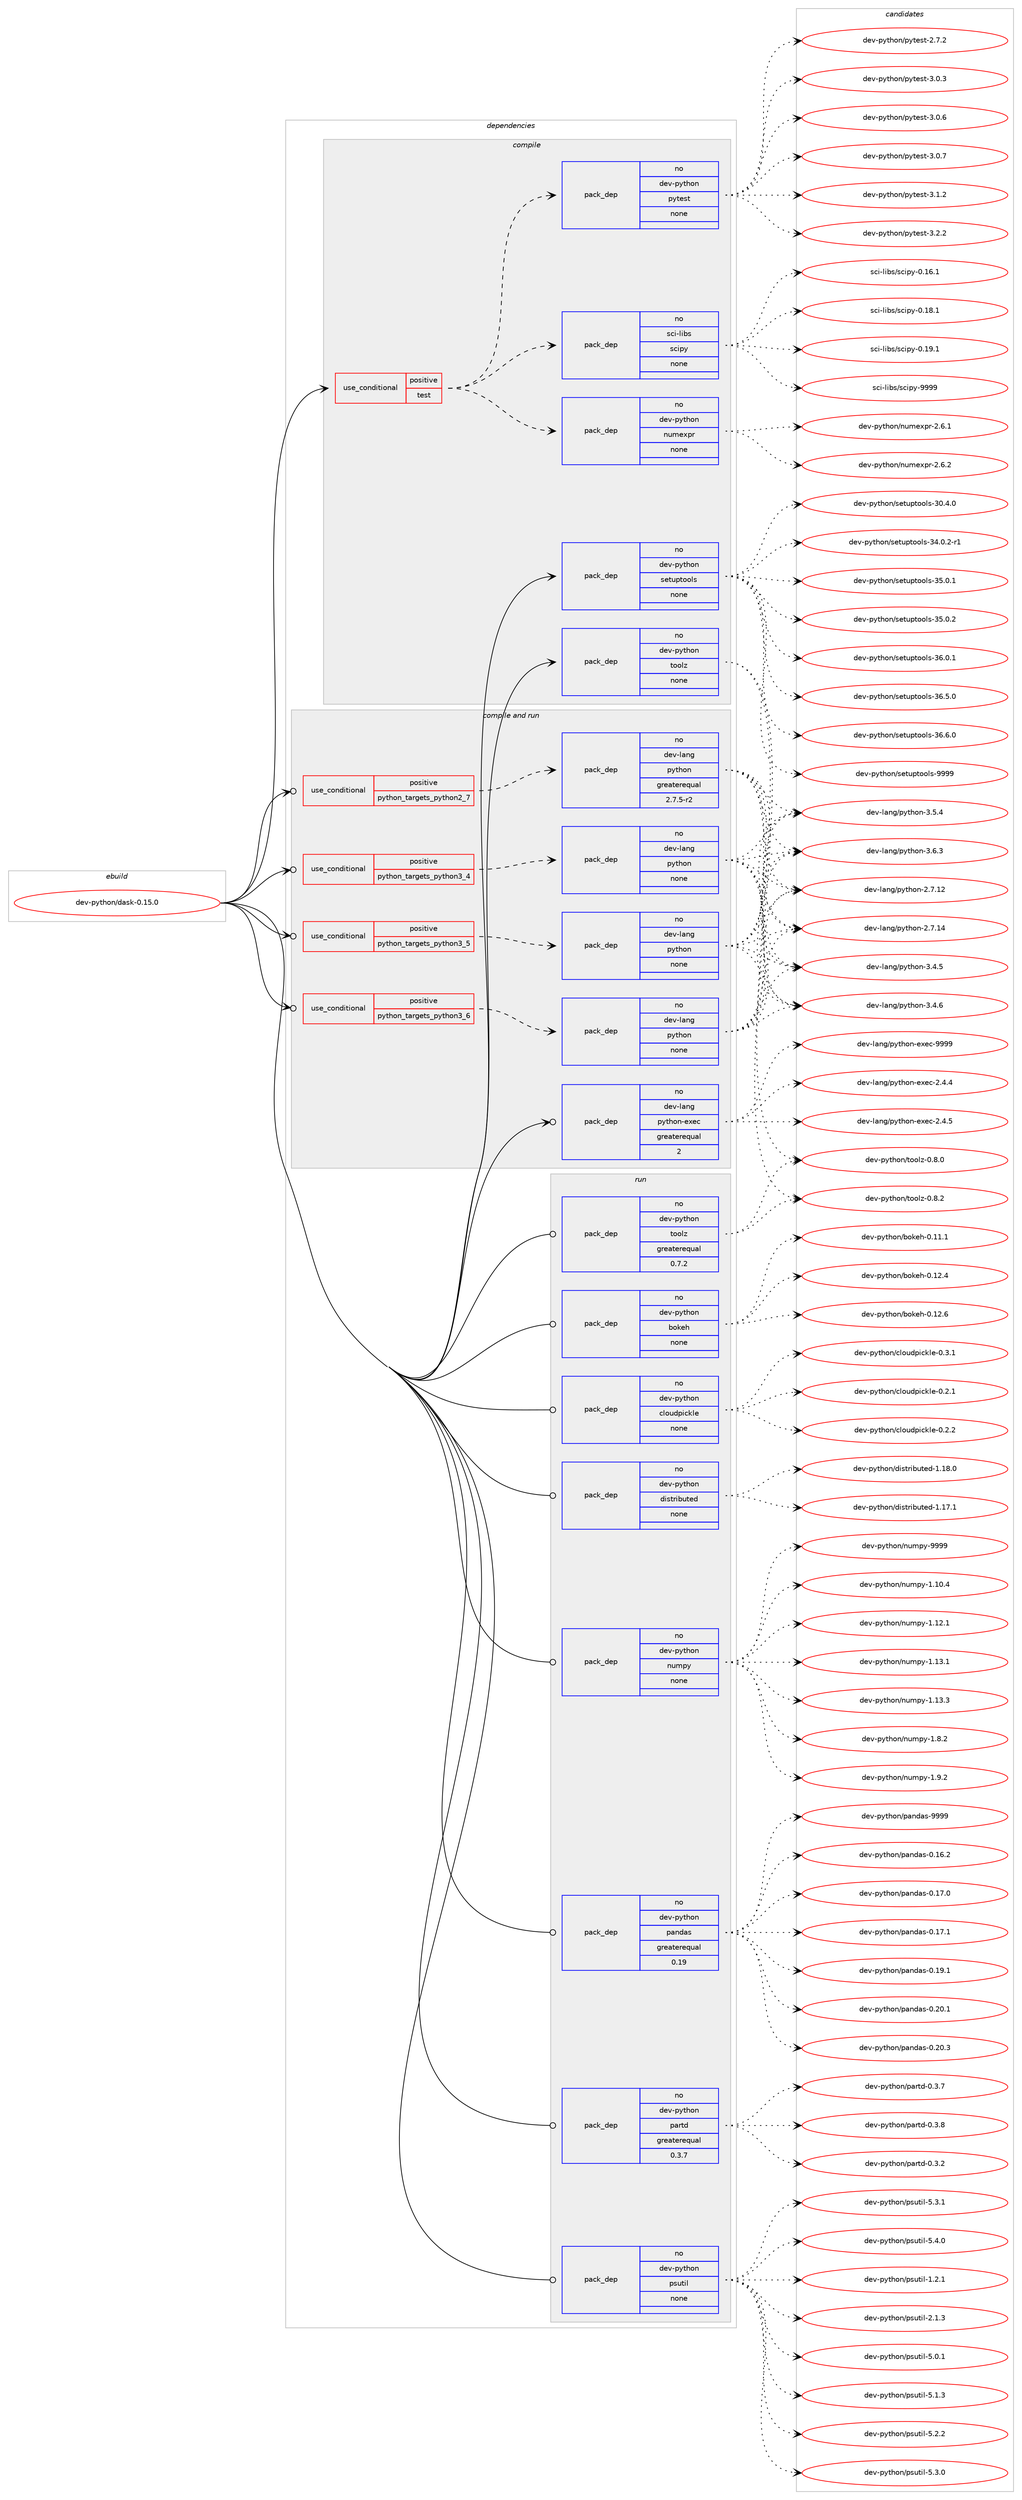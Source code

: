 digraph prolog {

# *************
# Graph options
# *************

newrank=true;
concentrate=true;
compound=true;
graph [rankdir=LR,fontname=Helvetica,fontsize=10,ranksep=1.5];#, ranksep=2.5, nodesep=0.2];
edge  [arrowhead=vee];
node  [fontname=Helvetica,fontsize=10];

# **********
# The ebuild
# **********

subgraph cluster_leftcol {
color=gray;
rank=same;
label=<<i>ebuild</i>>;
id [label="dev-python/dask-0.15.0", color=red, width=4, href="../dev-python/dask-0.15.0.svg"];
}

# ****************
# The dependencies
# ****************

subgraph cluster_midcol {
color=gray;
label=<<i>dependencies</i>>;
subgraph cluster_compile {
fillcolor="#eeeeee";
style=filled;
label=<<i>compile</i>>;
subgraph cond31372 {
dependency152696 [label=<<TABLE BORDER="0" CELLBORDER="1" CELLSPACING="0" CELLPADDING="4"><TR><TD ROWSPAN="3" CELLPADDING="10">use_conditional</TD></TR><TR><TD>positive</TD></TR><TR><TD>test</TD></TR></TABLE>>, shape=none, color=red];
subgraph pack117494 {
dependency152697 [label=<<TABLE BORDER="0" CELLBORDER="1" CELLSPACING="0" CELLPADDING="4" WIDTH="220"><TR><TD ROWSPAN="6" CELLPADDING="30">pack_dep</TD></TR><TR><TD WIDTH="110">no</TD></TR><TR><TD>dev-python</TD></TR><TR><TD>pytest</TD></TR><TR><TD>none</TD></TR><TR><TD></TD></TR></TABLE>>, shape=none, color=blue];
}
dependency152696:e -> dependency152697:w [weight=20,style="dashed",arrowhead="vee"];
subgraph pack117495 {
dependency152698 [label=<<TABLE BORDER="0" CELLBORDER="1" CELLSPACING="0" CELLPADDING="4" WIDTH="220"><TR><TD ROWSPAN="6" CELLPADDING="30">pack_dep</TD></TR><TR><TD WIDTH="110">no</TD></TR><TR><TD>dev-python</TD></TR><TR><TD>numexpr</TD></TR><TR><TD>none</TD></TR><TR><TD></TD></TR></TABLE>>, shape=none, color=blue];
}
dependency152696:e -> dependency152698:w [weight=20,style="dashed",arrowhead="vee"];
subgraph pack117496 {
dependency152699 [label=<<TABLE BORDER="0" CELLBORDER="1" CELLSPACING="0" CELLPADDING="4" WIDTH="220"><TR><TD ROWSPAN="6" CELLPADDING="30">pack_dep</TD></TR><TR><TD WIDTH="110">no</TD></TR><TR><TD>sci-libs</TD></TR><TR><TD>scipy</TD></TR><TR><TD>none</TD></TR><TR><TD></TD></TR></TABLE>>, shape=none, color=blue];
}
dependency152696:e -> dependency152699:w [weight=20,style="dashed",arrowhead="vee"];
}
id:e -> dependency152696:w [weight=20,style="solid",arrowhead="vee"];
subgraph pack117497 {
dependency152700 [label=<<TABLE BORDER="0" CELLBORDER="1" CELLSPACING="0" CELLPADDING="4" WIDTH="220"><TR><TD ROWSPAN="6" CELLPADDING="30">pack_dep</TD></TR><TR><TD WIDTH="110">no</TD></TR><TR><TD>dev-python</TD></TR><TR><TD>setuptools</TD></TR><TR><TD>none</TD></TR><TR><TD></TD></TR></TABLE>>, shape=none, color=blue];
}
id:e -> dependency152700:w [weight=20,style="solid",arrowhead="vee"];
subgraph pack117498 {
dependency152701 [label=<<TABLE BORDER="0" CELLBORDER="1" CELLSPACING="0" CELLPADDING="4" WIDTH="220"><TR><TD ROWSPAN="6" CELLPADDING="30">pack_dep</TD></TR><TR><TD WIDTH="110">no</TD></TR><TR><TD>dev-python</TD></TR><TR><TD>toolz</TD></TR><TR><TD>none</TD></TR><TR><TD></TD></TR></TABLE>>, shape=none, color=blue];
}
id:e -> dependency152701:w [weight=20,style="solid",arrowhead="vee"];
}
subgraph cluster_compileandrun {
fillcolor="#eeeeee";
style=filled;
label=<<i>compile and run</i>>;
subgraph cond31373 {
dependency152702 [label=<<TABLE BORDER="0" CELLBORDER="1" CELLSPACING="0" CELLPADDING="4"><TR><TD ROWSPAN="3" CELLPADDING="10">use_conditional</TD></TR><TR><TD>positive</TD></TR><TR><TD>python_targets_python2_7</TD></TR></TABLE>>, shape=none, color=red];
subgraph pack117499 {
dependency152703 [label=<<TABLE BORDER="0" CELLBORDER="1" CELLSPACING="0" CELLPADDING="4" WIDTH="220"><TR><TD ROWSPAN="6" CELLPADDING="30">pack_dep</TD></TR><TR><TD WIDTH="110">no</TD></TR><TR><TD>dev-lang</TD></TR><TR><TD>python</TD></TR><TR><TD>greaterequal</TD></TR><TR><TD>2.7.5-r2</TD></TR></TABLE>>, shape=none, color=blue];
}
dependency152702:e -> dependency152703:w [weight=20,style="dashed",arrowhead="vee"];
}
id:e -> dependency152702:w [weight=20,style="solid",arrowhead="odotvee"];
subgraph cond31374 {
dependency152704 [label=<<TABLE BORDER="0" CELLBORDER="1" CELLSPACING="0" CELLPADDING="4"><TR><TD ROWSPAN="3" CELLPADDING="10">use_conditional</TD></TR><TR><TD>positive</TD></TR><TR><TD>python_targets_python3_4</TD></TR></TABLE>>, shape=none, color=red];
subgraph pack117500 {
dependency152705 [label=<<TABLE BORDER="0" CELLBORDER="1" CELLSPACING="0" CELLPADDING="4" WIDTH="220"><TR><TD ROWSPAN="6" CELLPADDING="30">pack_dep</TD></TR><TR><TD WIDTH="110">no</TD></TR><TR><TD>dev-lang</TD></TR><TR><TD>python</TD></TR><TR><TD>none</TD></TR><TR><TD></TD></TR></TABLE>>, shape=none, color=blue];
}
dependency152704:e -> dependency152705:w [weight=20,style="dashed",arrowhead="vee"];
}
id:e -> dependency152704:w [weight=20,style="solid",arrowhead="odotvee"];
subgraph cond31375 {
dependency152706 [label=<<TABLE BORDER="0" CELLBORDER="1" CELLSPACING="0" CELLPADDING="4"><TR><TD ROWSPAN="3" CELLPADDING="10">use_conditional</TD></TR><TR><TD>positive</TD></TR><TR><TD>python_targets_python3_5</TD></TR></TABLE>>, shape=none, color=red];
subgraph pack117501 {
dependency152707 [label=<<TABLE BORDER="0" CELLBORDER="1" CELLSPACING="0" CELLPADDING="4" WIDTH="220"><TR><TD ROWSPAN="6" CELLPADDING="30">pack_dep</TD></TR><TR><TD WIDTH="110">no</TD></TR><TR><TD>dev-lang</TD></TR><TR><TD>python</TD></TR><TR><TD>none</TD></TR><TR><TD></TD></TR></TABLE>>, shape=none, color=blue];
}
dependency152706:e -> dependency152707:w [weight=20,style="dashed",arrowhead="vee"];
}
id:e -> dependency152706:w [weight=20,style="solid",arrowhead="odotvee"];
subgraph cond31376 {
dependency152708 [label=<<TABLE BORDER="0" CELLBORDER="1" CELLSPACING="0" CELLPADDING="4"><TR><TD ROWSPAN="3" CELLPADDING="10">use_conditional</TD></TR><TR><TD>positive</TD></TR><TR><TD>python_targets_python3_6</TD></TR></TABLE>>, shape=none, color=red];
subgraph pack117502 {
dependency152709 [label=<<TABLE BORDER="0" CELLBORDER="1" CELLSPACING="0" CELLPADDING="4" WIDTH="220"><TR><TD ROWSPAN="6" CELLPADDING="30">pack_dep</TD></TR><TR><TD WIDTH="110">no</TD></TR><TR><TD>dev-lang</TD></TR><TR><TD>python</TD></TR><TR><TD>none</TD></TR><TR><TD></TD></TR></TABLE>>, shape=none, color=blue];
}
dependency152708:e -> dependency152709:w [weight=20,style="dashed",arrowhead="vee"];
}
id:e -> dependency152708:w [weight=20,style="solid",arrowhead="odotvee"];
subgraph pack117503 {
dependency152710 [label=<<TABLE BORDER="0" CELLBORDER="1" CELLSPACING="0" CELLPADDING="4" WIDTH="220"><TR><TD ROWSPAN="6" CELLPADDING="30">pack_dep</TD></TR><TR><TD WIDTH="110">no</TD></TR><TR><TD>dev-lang</TD></TR><TR><TD>python-exec</TD></TR><TR><TD>greaterequal</TD></TR><TR><TD>2</TD></TR></TABLE>>, shape=none, color=blue];
}
id:e -> dependency152710:w [weight=20,style="solid",arrowhead="odotvee"];
}
subgraph cluster_run {
fillcolor="#eeeeee";
style=filled;
label=<<i>run</i>>;
subgraph pack117504 {
dependency152711 [label=<<TABLE BORDER="0" CELLBORDER="1" CELLSPACING="0" CELLPADDING="4" WIDTH="220"><TR><TD ROWSPAN="6" CELLPADDING="30">pack_dep</TD></TR><TR><TD WIDTH="110">no</TD></TR><TR><TD>dev-python</TD></TR><TR><TD>bokeh</TD></TR><TR><TD>none</TD></TR><TR><TD></TD></TR></TABLE>>, shape=none, color=blue];
}
id:e -> dependency152711:w [weight=20,style="solid",arrowhead="odot"];
subgraph pack117505 {
dependency152712 [label=<<TABLE BORDER="0" CELLBORDER="1" CELLSPACING="0" CELLPADDING="4" WIDTH="220"><TR><TD ROWSPAN="6" CELLPADDING="30">pack_dep</TD></TR><TR><TD WIDTH="110">no</TD></TR><TR><TD>dev-python</TD></TR><TR><TD>cloudpickle</TD></TR><TR><TD>none</TD></TR><TR><TD></TD></TR></TABLE>>, shape=none, color=blue];
}
id:e -> dependency152712:w [weight=20,style="solid",arrowhead="odot"];
subgraph pack117506 {
dependency152713 [label=<<TABLE BORDER="0" CELLBORDER="1" CELLSPACING="0" CELLPADDING="4" WIDTH="220"><TR><TD ROWSPAN="6" CELLPADDING="30">pack_dep</TD></TR><TR><TD WIDTH="110">no</TD></TR><TR><TD>dev-python</TD></TR><TR><TD>distributed</TD></TR><TR><TD>none</TD></TR><TR><TD></TD></TR></TABLE>>, shape=none, color=blue];
}
id:e -> dependency152713:w [weight=20,style="solid",arrowhead="odot"];
subgraph pack117507 {
dependency152714 [label=<<TABLE BORDER="0" CELLBORDER="1" CELLSPACING="0" CELLPADDING="4" WIDTH="220"><TR><TD ROWSPAN="6" CELLPADDING="30">pack_dep</TD></TR><TR><TD WIDTH="110">no</TD></TR><TR><TD>dev-python</TD></TR><TR><TD>numpy</TD></TR><TR><TD>none</TD></TR><TR><TD></TD></TR></TABLE>>, shape=none, color=blue];
}
id:e -> dependency152714:w [weight=20,style="solid",arrowhead="odot"];
subgraph pack117508 {
dependency152715 [label=<<TABLE BORDER="0" CELLBORDER="1" CELLSPACING="0" CELLPADDING="4" WIDTH="220"><TR><TD ROWSPAN="6" CELLPADDING="30">pack_dep</TD></TR><TR><TD WIDTH="110">no</TD></TR><TR><TD>dev-python</TD></TR><TR><TD>pandas</TD></TR><TR><TD>greaterequal</TD></TR><TR><TD>0.19</TD></TR></TABLE>>, shape=none, color=blue];
}
id:e -> dependency152715:w [weight=20,style="solid",arrowhead="odot"];
subgraph pack117509 {
dependency152716 [label=<<TABLE BORDER="0" CELLBORDER="1" CELLSPACING="0" CELLPADDING="4" WIDTH="220"><TR><TD ROWSPAN="6" CELLPADDING="30">pack_dep</TD></TR><TR><TD WIDTH="110">no</TD></TR><TR><TD>dev-python</TD></TR><TR><TD>partd</TD></TR><TR><TD>greaterequal</TD></TR><TR><TD>0.3.7</TD></TR></TABLE>>, shape=none, color=blue];
}
id:e -> dependency152716:w [weight=20,style="solid",arrowhead="odot"];
subgraph pack117510 {
dependency152717 [label=<<TABLE BORDER="0" CELLBORDER="1" CELLSPACING="0" CELLPADDING="4" WIDTH="220"><TR><TD ROWSPAN="6" CELLPADDING="30">pack_dep</TD></TR><TR><TD WIDTH="110">no</TD></TR><TR><TD>dev-python</TD></TR><TR><TD>psutil</TD></TR><TR><TD>none</TD></TR><TR><TD></TD></TR></TABLE>>, shape=none, color=blue];
}
id:e -> dependency152717:w [weight=20,style="solid",arrowhead="odot"];
subgraph pack117511 {
dependency152718 [label=<<TABLE BORDER="0" CELLBORDER="1" CELLSPACING="0" CELLPADDING="4" WIDTH="220"><TR><TD ROWSPAN="6" CELLPADDING="30">pack_dep</TD></TR><TR><TD WIDTH="110">no</TD></TR><TR><TD>dev-python</TD></TR><TR><TD>toolz</TD></TR><TR><TD>greaterequal</TD></TR><TR><TD>0.7.2</TD></TR></TABLE>>, shape=none, color=blue];
}
id:e -> dependency152718:w [weight=20,style="solid",arrowhead="odot"];
}
}

# **************
# The candidates
# **************

subgraph cluster_choices {
rank=same;
color=gray;
label=<<i>candidates</i>>;

subgraph choice117494 {
color=black;
nodesep=1;
choice1001011184511212111610411111047112121116101115116455046554650 [label="dev-python/pytest-2.7.2", color=red, width=4,href="../dev-python/pytest-2.7.2.svg"];
choice1001011184511212111610411111047112121116101115116455146484651 [label="dev-python/pytest-3.0.3", color=red, width=4,href="../dev-python/pytest-3.0.3.svg"];
choice1001011184511212111610411111047112121116101115116455146484654 [label="dev-python/pytest-3.0.6", color=red, width=4,href="../dev-python/pytest-3.0.6.svg"];
choice1001011184511212111610411111047112121116101115116455146484655 [label="dev-python/pytest-3.0.7", color=red, width=4,href="../dev-python/pytest-3.0.7.svg"];
choice1001011184511212111610411111047112121116101115116455146494650 [label="dev-python/pytest-3.1.2", color=red, width=4,href="../dev-python/pytest-3.1.2.svg"];
choice1001011184511212111610411111047112121116101115116455146504650 [label="dev-python/pytest-3.2.2", color=red, width=4,href="../dev-python/pytest-3.2.2.svg"];
dependency152697:e -> choice1001011184511212111610411111047112121116101115116455046554650:w [style=dotted,weight="100"];
dependency152697:e -> choice1001011184511212111610411111047112121116101115116455146484651:w [style=dotted,weight="100"];
dependency152697:e -> choice1001011184511212111610411111047112121116101115116455146484654:w [style=dotted,weight="100"];
dependency152697:e -> choice1001011184511212111610411111047112121116101115116455146484655:w [style=dotted,weight="100"];
dependency152697:e -> choice1001011184511212111610411111047112121116101115116455146494650:w [style=dotted,weight="100"];
dependency152697:e -> choice1001011184511212111610411111047112121116101115116455146504650:w [style=dotted,weight="100"];
}
subgraph choice117495 {
color=black;
nodesep=1;
choice1001011184511212111610411111047110117109101120112114455046544649 [label="dev-python/numexpr-2.6.1", color=red, width=4,href="../dev-python/numexpr-2.6.1.svg"];
choice1001011184511212111610411111047110117109101120112114455046544650 [label="dev-python/numexpr-2.6.2", color=red, width=4,href="../dev-python/numexpr-2.6.2.svg"];
dependency152698:e -> choice1001011184511212111610411111047110117109101120112114455046544649:w [style=dotted,weight="100"];
dependency152698:e -> choice1001011184511212111610411111047110117109101120112114455046544650:w [style=dotted,weight="100"];
}
subgraph choice117496 {
color=black;
nodesep=1;
choice115991054510810598115471159910511212145484649544649 [label="sci-libs/scipy-0.16.1", color=red, width=4,href="../sci-libs/scipy-0.16.1.svg"];
choice115991054510810598115471159910511212145484649564649 [label="sci-libs/scipy-0.18.1", color=red, width=4,href="../sci-libs/scipy-0.18.1.svg"];
choice115991054510810598115471159910511212145484649574649 [label="sci-libs/scipy-0.19.1", color=red, width=4,href="../sci-libs/scipy-0.19.1.svg"];
choice11599105451081059811547115991051121214557575757 [label="sci-libs/scipy-9999", color=red, width=4,href="../sci-libs/scipy-9999.svg"];
dependency152699:e -> choice115991054510810598115471159910511212145484649544649:w [style=dotted,weight="100"];
dependency152699:e -> choice115991054510810598115471159910511212145484649564649:w [style=dotted,weight="100"];
dependency152699:e -> choice115991054510810598115471159910511212145484649574649:w [style=dotted,weight="100"];
dependency152699:e -> choice11599105451081059811547115991051121214557575757:w [style=dotted,weight="100"];
}
subgraph choice117497 {
color=black;
nodesep=1;
choice100101118451121211161041111104711510111611711211611111110811545514846524648 [label="dev-python/setuptools-30.4.0", color=red, width=4,href="../dev-python/setuptools-30.4.0.svg"];
choice1001011184511212111610411111047115101116117112116111111108115455152464846504511449 [label="dev-python/setuptools-34.0.2-r1", color=red, width=4,href="../dev-python/setuptools-34.0.2-r1.svg"];
choice100101118451121211161041111104711510111611711211611111110811545515346484649 [label="dev-python/setuptools-35.0.1", color=red, width=4,href="../dev-python/setuptools-35.0.1.svg"];
choice100101118451121211161041111104711510111611711211611111110811545515346484650 [label="dev-python/setuptools-35.0.2", color=red, width=4,href="../dev-python/setuptools-35.0.2.svg"];
choice100101118451121211161041111104711510111611711211611111110811545515446484649 [label="dev-python/setuptools-36.0.1", color=red, width=4,href="../dev-python/setuptools-36.0.1.svg"];
choice100101118451121211161041111104711510111611711211611111110811545515446534648 [label="dev-python/setuptools-36.5.0", color=red, width=4,href="../dev-python/setuptools-36.5.0.svg"];
choice100101118451121211161041111104711510111611711211611111110811545515446544648 [label="dev-python/setuptools-36.6.0", color=red, width=4,href="../dev-python/setuptools-36.6.0.svg"];
choice10010111845112121116104111110471151011161171121161111111081154557575757 [label="dev-python/setuptools-9999", color=red, width=4,href="../dev-python/setuptools-9999.svg"];
dependency152700:e -> choice100101118451121211161041111104711510111611711211611111110811545514846524648:w [style=dotted,weight="100"];
dependency152700:e -> choice1001011184511212111610411111047115101116117112116111111108115455152464846504511449:w [style=dotted,weight="100"];
dependency152700:e -> choice100101118451121211161041111104711510111611711211611111110811545515346484649:w [style=dotted,weight="100"];
dependency152700:e -> choice100101118451121211161041111104711510111611711211611111110811545515346484650:w [style=dotted,weight="100"];
dependency152700:e -> choice100101118451121211161041111104711510111611711211611111110811545515446484649:w [style=dotted,weight="100"];
dependency152700:e -> choice100101118451121211161041111104711510111611711211611111110811545515446534648:w [style=dotted,weight="100"];
dependency152700:e -> choice100101118451121211161041111104711510111611711211611111110811545515446544648:w [style=dotted,weight="100"];
dependency152700:e -> choice10010111845112121116104111110471151011161171121161111111081154557575757:w [style=dotted,weight="100"];
}
subgraph choice117498 {
color=black;
nodesep=1;
choice1001011184511212111610411111047116111111108122454846564648 [label="dev-python/toolz-0.8.0", color=red, width=4,href="../dev-python/toolz-0.8.0.svg"];
choice1001011184511212111610411111047116111111108122454846564650 [label="dev-python/toolz-0.8.2", color=red, width=4,href="../dev-python/toolz-0.8.2.svg"];
dependency152701:e -> choice1001011184511212111610411111047116111111108122454846564648:w [style=dotted,weight="100"];
dependency152701:e -> choice1001011184511212111610411111047116111111108122454846564650:w [style=dotted,weight="100"];
}
subgraph choice117499 {
color=black;
nodesep=1;
choice10010111845108971101034711212111610411111045504655464950 [label="dev-lang/python-2.7.12", color=red, width=4,href="../dev-lang/python-2.7.12.svg"];
choice10010111845108971101034711212111610411111045504655464952 [label="dev-lang/python-2.7.14", color=red, width=4,href="../dev-lang/python-2.7.14.svg"];
choice100101118451089711010347112121116104111110455146524653 [label="dev-lang/python-3.4.5", color=red, width=4,href="../dev-lang/python-3.4.5.svg"];
choice100101118451089711010347112121116104111110455146524654 [label="dev-lang/python-3.4.6", color=red, width=4,href="../dev-lang/python-3.4.6.svg"];
choice100101118451089711010347112121116104111110455146534652 [label="dev-lang/python-3.5.4", color=red, width=4,href="../dev-lang/python-3.5.4.svg"];
choice100101118451089711010347112121116104111110455146544651 [label="dev-lang/python-3.6.3", color=red, width=4,href="../dev-lang/python-3.6.3.svg"];
dependency152703:e -> choice10010111845108971101034711212111610411111045504655464950:w [style=dotted,weight="100"];
dependency152703:e -> choice10010111845108971101034711212111610411111045504655464952:w [style=dotted,weight="100"];
dependency152703:e -> choice100101118451089711010347112121116104111110455146524653:w [style=dotted,weight="100"];
dependency152703:e -> choice100101118451089711010347112121116104111110455146524654:w [style=dotted,weight="100"];
dependency152703:e -> choice100101118451089711010347112121116104111110455146534652:w [style=dotted,weight="100"];
dependency152703:e -> choice100101118451089711010347112121116104111110455146544651:w [style=dotted,weight="100"];
}
subgraph choice117500 {
color=black;
nodesep=1;
choice10010111845108971101034711212111610411111045504655464950 [label="dev-lang/python-2.7.12", color=red, width=4,href="../dev-lang/python-2.7.12.svg"];
choice10010111845108971101034711212111610411111045504655464952 [label="dev-lang/python-2.7.14", color=red, width=4,href="../dev-lang/python-2.7.14.svg"];
choice100101118451089711010347112121116104111110455146524653 [label="dev-lang/python-3.4.5", color=red, width=4,href="../dev-lang/python-3.4.5.svg"];
choice100101118451089711010347112121116104111110455146524654 [label="dev-lang/python-3.4.6", color=red, width=4,href="../dev-lang/python-3.4.6.svg"];
choice100101118451089711010347112121116104111110455146534652 [label="dev-lang/python-3.5.4", color=red, width=4,href="../dev-lang/python-3.5.4.svg"];
choice100101118451089711010347112121116104111110455146544651 [label="dev-lang/python-3.6.3", color=red, width=4,href="../dev-lang/python-3.6.3.svg"];
dependency152705:e -> choice10010111845108971101034711212111610411111045504655464950:w [style=dotted,weight="100"];
dependency152705:e -> choice10010111845108971101034711212111610411111045504655464952:w [style=dotted,weight="100"];
dependency152705:e -> choice100101118451089711010347112121116104111110455146524653:w [style=dotted,weight="100"];
dependency152705:e -> choice100101118451089711010347112121116104111110455146524654:w [style=dotted,weight="100"];
dependency152705:e -> choice100101118451089711010347112121116104111110455146534652:w [style=dotted,weight="100"];
dependency152705:e -> choice100101118451089711010347112121116104111110455146544651:w [style=dotted,weight="100"];
}
subgraph choice117501 {
color=black;
nodesep=1;
choice10010111845108971101034711212111610411111045504655464950 [label="dev-lang/python-2.7.12", color=red, width=4,href="../dev-lang/python-2.7.12.svg"];
choice10010111845108971101034711212111610411111045504655464952 [label="dev-lang/python-2.7.14", color=red, width=4,href="../dev-lang/python-2.7.14.svg"];
choice100101118451089711010347112121116104111110455146524653 [label="dev-lang/python-3.4.5", color=red, width=4,href="../dev-lang/python-3.4.5.svg"];
choice100101118451089711010347112121116104111110455146524654 [label="dev-lang/python-3.4.6", color=red, width=4,href="../dev-lang/python-3.4.6.svg"];
choice100101118451089711010347112121116104111110455146534652 [label="dev-lang/python-3.5.4", color=red, width=4,href="../dev-lang/python-3.5.4.svg"];
choice100101118451089711010347112121116104111110455146544651 [label="dev-lang/python-3.6.3", color=red, width=4,href="../dev-lang/python-3.6.3.svg"];
dependency152707:e -> choice10010111845108971101034711212111610411111045504655464950:w [style=dotted,weight="100"];
dependency152707:e -> choice10010111845108971101034711212111610411111045504655464952:w [style=dotted,weight="100"];
dependency152707:e -> choice100101118451089711010347112121116104111110455146524653:w [style=dotted,weight="100"];
dependency152707:e -> choice100101118451089711010347112121116104111110455146524654:w [style=dotted,weight="100"];
dependency152707:e -> choice100101118451089711010347112121116104111110455146534652:w [style=dotted,weight="100"];
dependency152707:e -> choice100101118451089711010347112121116104111110455146544651:w [style=dotted,weight="100"];
}
subgraph choice117502 {
color=black;
nodesep=1;
choice10010111845108971101034711212111610411111045504655464950 [label="dev-lang/python-2.7.12", color=red, width=4,href="../dev-lang/python-2.7.12.svg"];
choice10010111845108971101034711212111610411111045504655464952 [label="dev-lang/python-2.7.14", color=red, width=4,href="../dev-lang/python-2.7.14.svg"];
choice100101118451089711010347112121116104111110455146524653 [label="dev-lang/python-3.4.5", color=red, width=4,href="../dev-lang/python-3.4.5.svg"];
choice100101118451089711010347112121116104111110455146524654 [label="dev-lang/python-3.4.6", color=red, width=4,href="../dev-lang/python-3.4.6.svg"];
choice100101118451089711010347112121116104111110455146534652 [label="dev-lang/python-3.5.4", color=red, width=4,href="../dev-lang/python-3.5.4.svg"];
choice100101118451089711010347112121116104111110455146544651 [label="dev-lang/python-3.6.3", color=red, width=4,href="../dev-lang/python-3.6.3.svg"];
dependency152709:e -> choice10010111845108971101034711212111610411111045504655464950:w [style=dotted,weight="100"];
dependency152709:e -> choice10010111845108971101034711212111610411111045504655464952:w [style=dotted,weight="100"];
dependency152709:e -> choice100101118451089711010347112121116104111110455146524653:w [style=dotted,weight="100"];
dependency152709:e -> choice100101118451089711010347112121116104111110455146524654:w [style=dotted,weight="100"];
dependency152709:e -> choice100101118451089711010347112121116104111110455146534652:w [style=dotted,weight="100"];
dependency152709:e -> choice100101118451089711010347112121116104111110455146544651:w [style=dotted,weight="100"];
}
subgraph choice117503 {
color=black;
nodesep=1;
choice1001011184510897110103471121211161041111104510112010199455046524652 [label="dev-lang/python-exec-2.4.4", color=red, width=4,href="../dev-lang/python-exec-2.4.4.svg"];
choice1001011184510897110103471121211161041111104510112010199455046524653 [label="dev-lang/python-exec-2.4.5", color=red, width=4,href="../dev-lang/python-exec-2.4.5.svg"];
choice10010111845108971101034711212111610411111045101120101994557575757 [label="dev-lang/python-exec-9999", color=red, width=4,href="../dev-lang/python-exec-9999.svg"];
dependency152710:e -> choice1001011184510897110103471121211161041111104510112010199455046524652:w [style=dotted,weight="100"];
dependency152710:e -> choice1001011184510897110103471121211161041111104510112010199455046524653:w [style=dotted,weight="100"];
dependency152710:e -> choice10010111845108971101034711212111610411111045101120101994557575757:w [style=dotted,weight="100"];
}
subgraph choice117504 {
color=black;
nodesep=1;
choice10010111845112121116104111110479811110710110445484649494649 [label="dev-python/bokeh-0.11.1", color=red, width=4,href="../dev-python/bokeh-0.11.1.svg"];
choice10010111845112121116104111110479811110710110445484649504652 [label="dev-python/bokeh-0.12.4", color=red, width=4,href="../dev-python/bokeh-0.12.4.svg"];
choice10010111845112121116104111110479811110710110445484649504654 [label="dev-python/bokeh-0.12.6", color=red, width=4,href="../dev-python/bokeh-0.12.6.svg"];
dependency152711:e -> choice10010111845112121116104111110479811110710110445484649494649:w [style=dotted,weight="100"];
dependency152711:e -> choice10010111845112121116104111110479811110710110445484649504652:w [style=dotted,weight="100"];
dependency152711:e -> choice10010111845112121116104111110479811110710110445484649504654:w [style=dotted,weight="100"];
}
subgraph choice117505 {
color=black;
nodesep=1;
choice10010111845112121116104111110479910811111710011210599107108101454846504649 [label="dev-python/cloudpickle-0.2.1", color=red, width=4,href="../dev-python/cloudpickle-0.2.1.svg"];
choice10010111845112121116104111110479910811111710011210599107108101454846504650 [label="dev-python/cloudpickle-0.2.2", color=red, width=4,href="../dev-python/cloudpickle-0.2.2.svg"];
choice10010111845112121116104111110479910811111710011210599107108101454846514649 [label="dev-python/cloudpickle-0.3.1", color=red, width=4,href="../dev-python/cloudpickle-0.3.1.svg"];
dependency152712:e -> choice10010111845112121116104111110479910811111710011210599107108101454846504649:w [style=dotted,weight="100"];
dependency152712:e -> choice10010111845112121116104111110479910811111710011210599107108101454846504650:w [style=dotted,weight="100"];
dependency152712:e -> choice10010111845112121116104111110479910811111710011210599107108101454846514649:w [style=dotted,weight="100"];
}
subgraph choice117506 {
color=black;
nodesep=1;
choice10010111845112121116104111110471001051151161141059811711610110045494649554649 [label="dev-python/distributed-1.17.1", color=red, width=4,href="../dev-python/distributed-1.17.1.svg"];
choice10010111845112121116104111110471001051151161141059811711610110045494649564648 [label="dev-python/distributed-1.18.0", color=red, width=4,href="../dev-python/distributed-1.18.0.svg"];
dependency152713:e -> choice10010111845112121116104111110471001051151161141059811711610110045494649554649:w [style=dotted,weight="100"];
dependency152713:e -> choice10010111845112121116104111110471001051151161141059811711610110045494649564648:w [style=dotted,weight="100"];
}
subgraph choice117507 {
color=black;
nodesep=1;
choice100101118451121211161041111104711011710911212145494649484652 [label="dev-python/numpy-1.10.4", color=red, width=4,href="../dev-python/numpy-1.10.4.svg"];
choice100101118451121211161041111104711011710911212145494649504649 [label="dev-python/numpy-1.12.1", color=red, width=4,href="../dev-python/numpy-1.12.1.svg"];
choice100101118451121211161041111104711011710911212145494649514649 [label="dev-python/numpy-1.13.1", color=red, width=4,href="../dev-python/numpy-1.13.1.svg"];
choice100101118451121211161041111104711011710911212145494649514651 [label="dev-python/numpy-1.13.3", color=red, width=4,href="../dev-python/numpy-1.13.3.svg"];
choice1001011184511212111610411111047110117109112121454946564650 [label="dev-python/numpy-1.8.2", color=red, width=4,href="../dev-python/numpy-1.8.2.svg"];
choice1001011184511212111610411111047110117109112121454946574650 [label="dev-python/numpy-1.9.2", color=red, width=4,href="../dev-python/numpy-1.9.2.svg"];
choice10010111845112121116104111110471101171091121214557575757 [label="dev-python/numpy-9999", color=red, width=4,href="../dev-python/numpy-9999.svg"];
dependency152714:e -> choice100101118451121211161041111104711011710911212145494649484652:w [style=dotted,weight="100"];
dependency152714:e -> choice100101118451121211161041111104711011710911212145494649504649:w [style=dotted,weight="100"];
dependency152714:e -> choice100101118451121211161041111104711011710911212145494649514649:w [style=dotted,weight="100"];
dependency152714:e -> choice100101118451121211161041111104711011710911212145494649514651:w [style=dotted,weight="100"];
dependency152714:e -> choice1001011184511212111610411111047110117109112121454946564650:w [style=dotted,weight="100"];
dependency152714:e -> choice1001011184511212111610411111047110117109112121454946574650:w [style=dotted,weight="100"];
dependency152714:e -> choice10010111845112121116104111110471101171091121214557575757:w [style=dotted,weight="100"];
}
subgraph choice117508 {
color=black;
nodesep=1;
choice1001011184511212111610411111047112971101009711545484649544650 [label="dev-python/pandas-0.16.2", color=red, width=4,href="../dev-python/pandas-0.16.2.svg"];
choice1001011184511212111610411111047112971101009711545484649554648 [label="dev-python/pandas-0.17.0", color=red, width=4,href="../dev-python/pandas-0.17.0.svg"];
choice1001011184511212111610411111047112971101009711545484649554649 [label="dev-python/pandas-0.17.1", color=red, width=4,href="../dev-python/pandas-0.17.1.svg"];
choice1001011184511212111610411111047112971101009711545484649574649 [label="dev-python/pandas-0.19.1", color=red, width=4,href="../dev-python/pandas-0.19.1.svg"];
choice1001011184511212111610411111047112971101009711545484650484649 [label="dev-python/pandas-0.20.1", color=red, width=4,href="../dev-python/pandas-0.20.1.svg"];
choice1001011184511212111610411111047112971101009711545484650484651 [label="dev-python/pandas-0.20.3", color=red, width=4,href="../dev-python/pandas-0.20.3.svg"];
choice100101118451121211161041111104711297110100971154557575757 [label="dev-python/pandas-9999", color=red, width=4,href="../dev-python/pandas-9999.svg"];
dependency152715:e -> choice1001011184511212111610411111047112971101009711545484649544650:w [style=dotted,weight="100"];
dependency152715:e -> choice1001011184511212111610411111047112971101009711545484649554648:w [style=dotted,weight="100"];
dependency152715:e -> choice1001011184511212111610411111047112971101009711545484649554649:w [style=dotted,weight="100"];
dependency152715:e -> choice1001011184511212111610411111047112971101009711545484649574649:w [style=dotted,weight="100"];
dependency152715:e -> choice1001011184511212111610411111047112971101009711545484650484649:w [style=dotted,weight="100"];
dependency152715:e -> choice1001011184511212111610411111047112971101009711545484650484651:w [style=dotted,weight="100"];
dependency152715:e -> choice100101118451121211161041111104711297110100971154557575757:w [style=dotted,weight="100"];
}
subgraph choice117509 {
color=black;
nodesep=1;
choice100101118451121211161041111104711297114116100454846514650 [label="dev-python/partd-0.3.2", color=red, width=4,href="../dev-python/partd-0.3.2.svg"];
choice100101118451121211161041111104711297114116100454846514655 [label="dev-python/partd-0.3.7", color=red, width=4,href="../dev-python/partd-0.3.7.svg"];
choice100101118451121211161041111104711297114116100454846514656 [label="dev-python/partd-0.3.8", color=red, width=4,href="../dev-python/partd-0.3.8.svg"];
dependency152716:e -> choice100101118451121211161041111104711297114116100454846514650:w [style=dotted,weight="100"];
dependency152716:e -> choice100101118451121211161041111104711297114116100454846514655:w [style=dotted,weight="100"];
dependency152716:e -> choice100101118451121211161041111104711297114116100454846514656:w [style=dotted,weight="100"];
}
subgraph choice117510 {
color=black;
nodesep=1;
choice1001011184511212111610411111047112115117116105108454946504649 [label="dev-python/psutil-1.2.1", color=red, width=4,href="../dev-python/psutil-1.2.1.svg"];
choice1001011184511212111610411111047112115117116105108455046494651 [label="dev-python/psutil-2.1.3", color=red, width=4,href="../dev-python/psutil-2.1.3.svg"];
choice1001011184511212111610411111047112115117116105108455346484649 [label="dev-python/psutil-5.0.1", color=red, width=4,href="../dev-python/psutil-5.0.1.svg"];
choice1001011184511212111610411111047112115117116105108455346494651 [label="dev-python/psutil-5.1.3", color=red, width=4,href="../dev-python/psutil-5.1.3.svg"];
choice1001011184511212111610411111047112115117116105108455346504650 [label="dev-python/psutil-5.2.2", color=red, width=4,href="../dev-python/psutil-5.2.2.svg"];
choice1001011184511212111610411111047112115117116105108455346514648 [label="dev-python/psutil-5.3.0", color=red, width=4,href="../dev-python/psutil-5.3.0.svg"];
choice1001011184511212111610411111047112115117116105108455346514649 [label="dev-python/psutil-5.3.1", color=red, width=4,href="../dev-python/psutil-5.3.1.svg"];
choice1001011184511212111610411111047112115117116105108455346524648 [label="dev-python/psutil-5.4.0", color=red, width=4,href="../dev-python/psutil-5.4.0.svg"];
dependency152717:e -> choice1001011184511212111610411111047112115117116105108454946504649:w [style=dotted,weight="100"];
dependency152717:e -> choice1001011184511212111610411111047112115117116105108455046494651:w [style=dotted,weight="100"];
dependency152717:e -> choice1001011184511212111610411111047112115117116105108455346484649:w [style=dotted,weight="100"];
dependency152717:e -> choice1001011184511212111610411111047112115117116105108455346494651:w [style=dotted,weight="100"];
dependency152717:e -> choice1001011184511212111610411111047112115117116105108455346504650:w [style=dotted,weight="100"];
dependency152717:e -> choice1001011184511212111610411111047112115117116105108455346514648:w [style=dotted,weight="100"];
dependency152717:e -> choice1001011184511212111610411111047112115117116105108455346514649:w [style=dotted,weight="100"];
dependency152717:e -> choice1001011184511212111610411111047112115117116105108455346524648:w [style=dotted,weight="100"];
}
subgraph choice117511 {
color=black;
nodesep=1;
choice1001011184511212111610411111047116111111108122454846564648 [label="dev-python/toolz-0.8.0", color=red, width=4,href="../dev-python/toolz-0.8.0.svg"];
choice1001011184511212111610411111047116111111108122454846564650 [label="dev-python/toolz-0.8.2", color=red, width=4,href="../dev-python/toolz-0.8.2.svg"];
dependency152718:e -> choice1001011184511212111610411111047116111111108122454846564648:w [style=dotted,weight="100"];
dependency152718:e -> choice1001011184511212111610411111047116111111108122454846564650:w [style=dotted,weight="100"];
}
}

}
